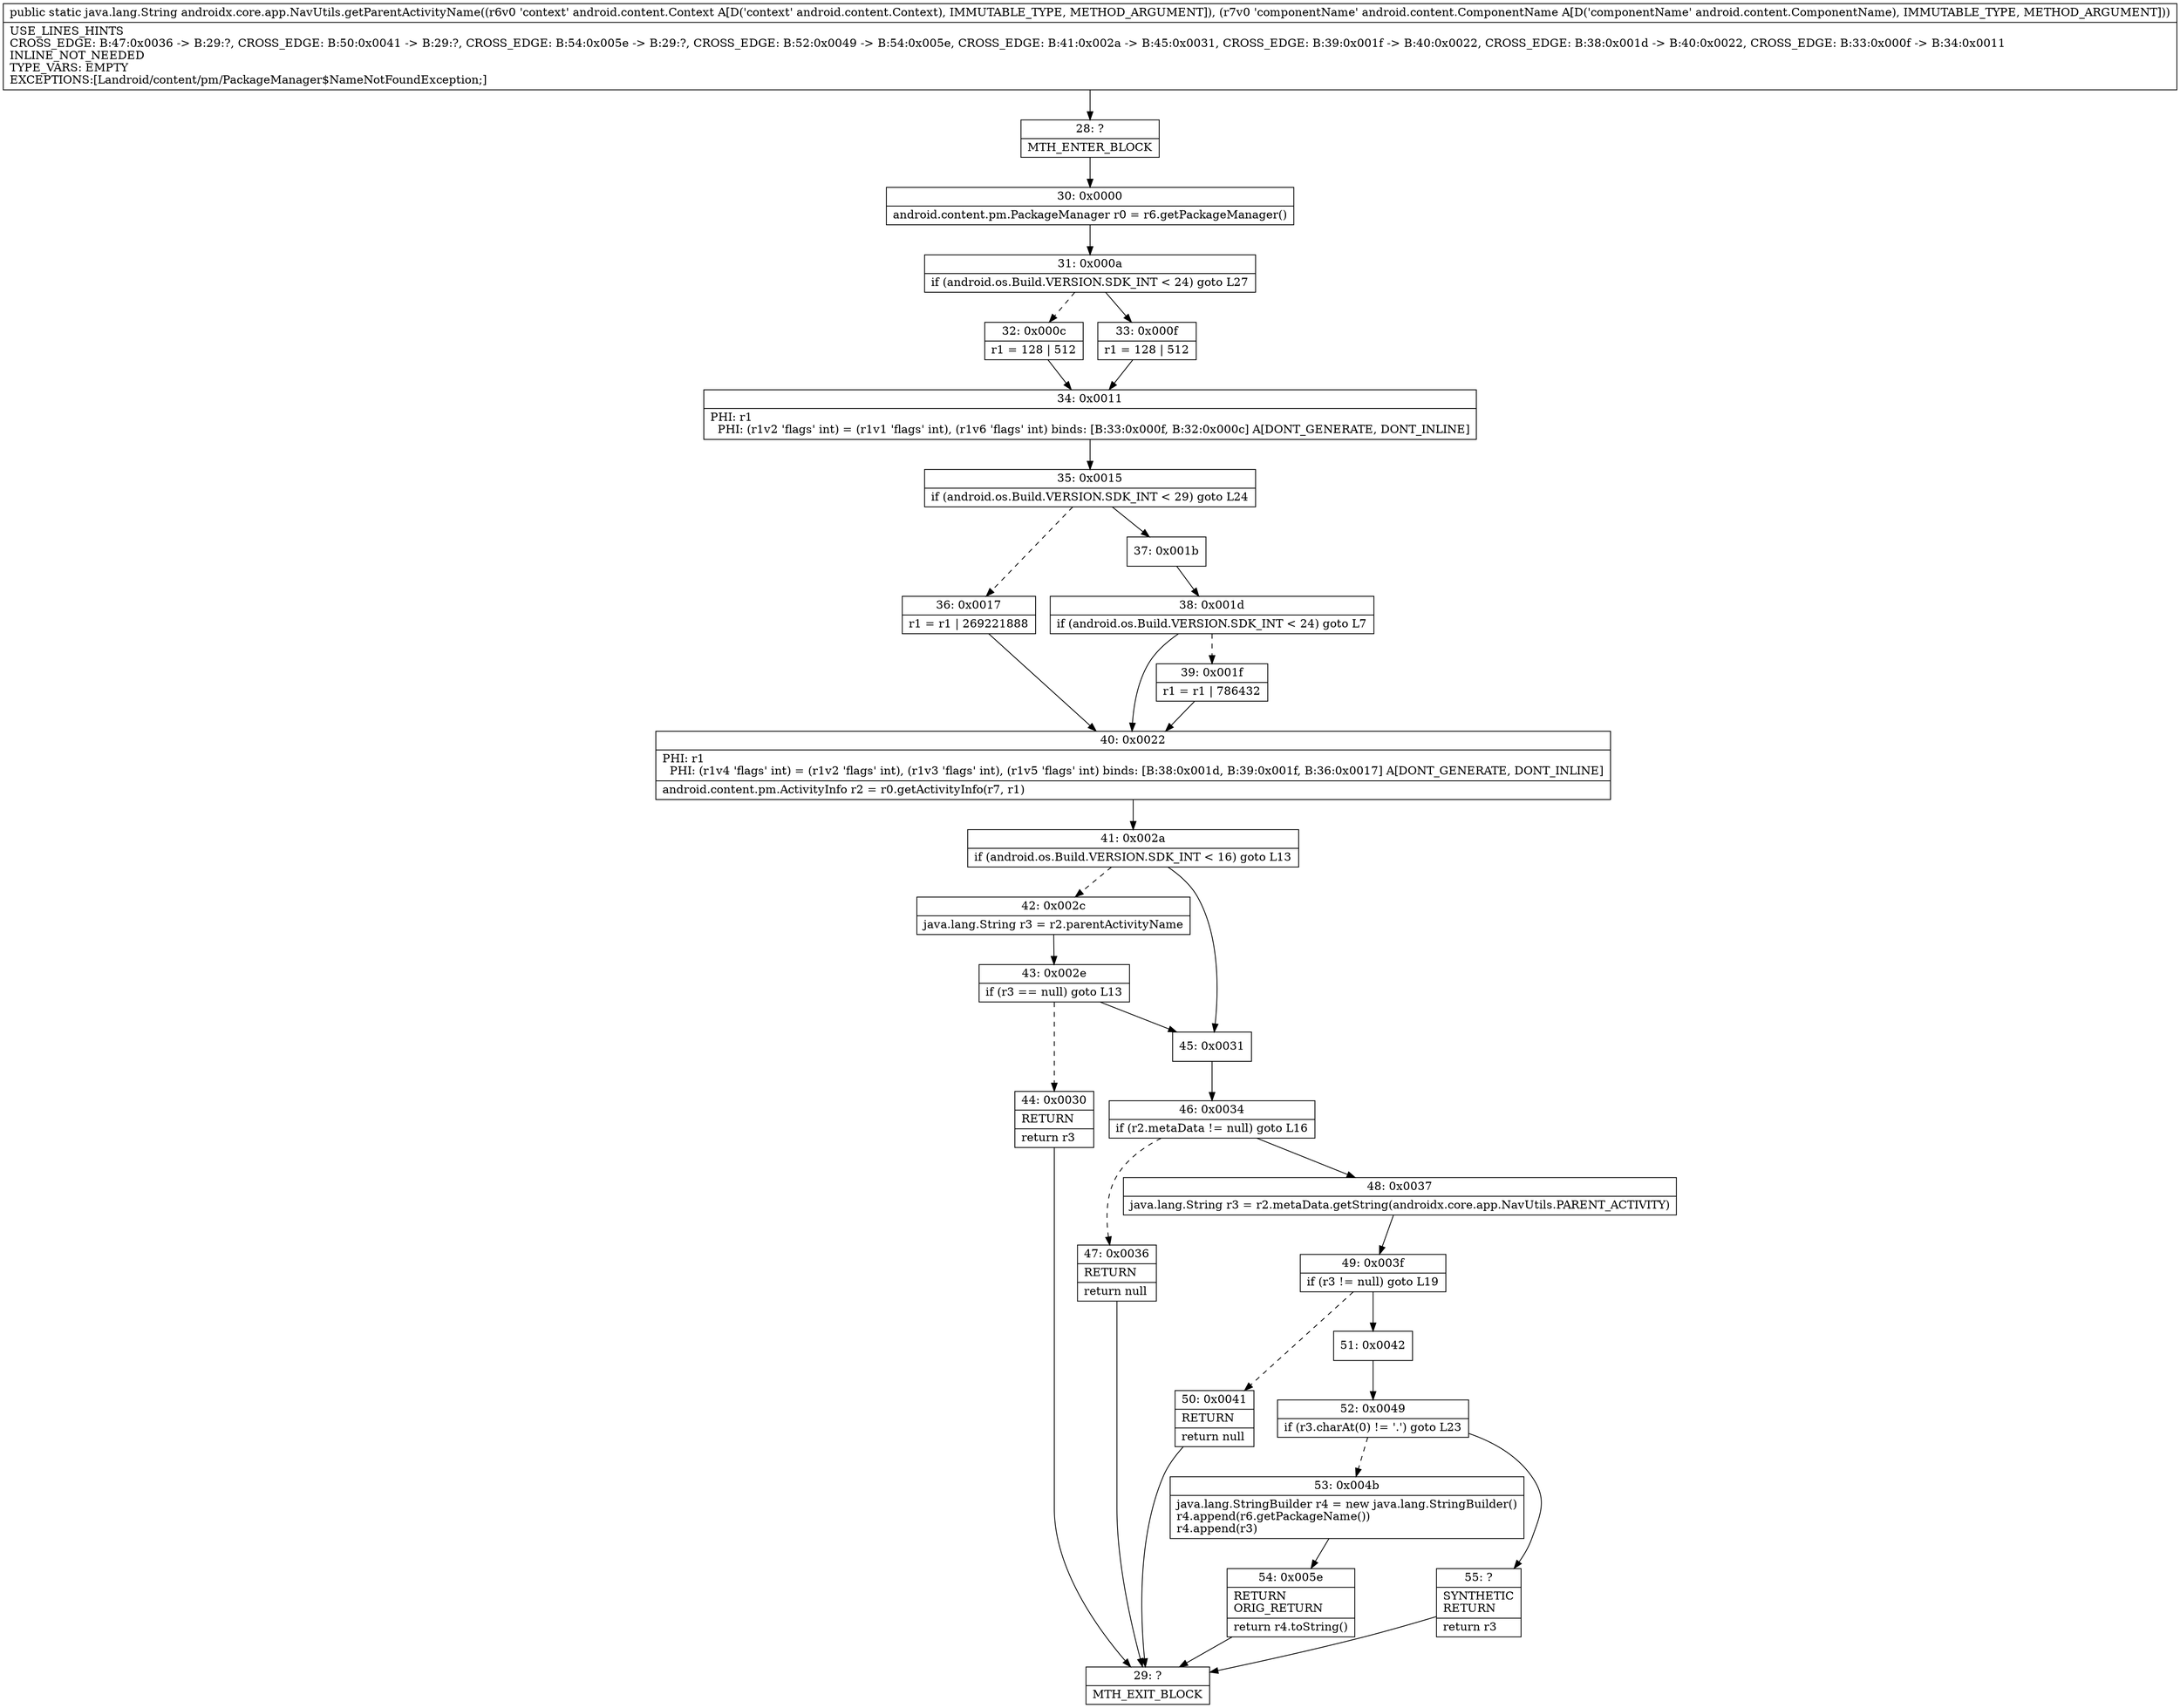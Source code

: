 digraph "CFG forandroidx.core.app.NavUtils.getParentActivityName(Landroid\/content\/Context;Landroid\/content\/ComponentName;)Ljava\/lang\/String;" {
Node_28 [shape=record,label="{28\:\ ?|MTH_ENTER_BLOCK\l}"];
Node_30 [shape=record,label="{30\:\ 0x0000|android.content.pm.PackageManager r0 = r6.getPackageManager()\l}"];
Node_31 [shape=record,label="{31\:\ 0x000a|if (android.os.Build.VERSION.SDK_INT \< 24) goto L27\l}"];
Node_32 [shape=record,label="{32\:\ 0x000c|r1 = 128 \| 512\l}"];
Node_34 [shape=record,label="{34\:\ 0x0011|PHI: r1 \l  PHI: (r1v2 'flags' int) = (r1v1 'flags' int), (r1v6 'flags' int) binds: [B:33:0x000f, B:32:0x000c] A[DONT_GENERATE, DONT_INLINE]\l}"];
Node_35 [shape=record,label="{35\:\ 0x0015|if (android.os.Build.VERSION.SDK_INT \< 29) goto L24\l}"];
Node_36 [shape=record,label="{36\:\ 0x0017|r1 = r1 \| 269221888\l}"];
Node_40 [shape=record,label="{40\:\ 0x0022|PHI: r1 \l  PHI: (r1v4 'flags' int) = (r1v2 'flags' int), (r1v3 'flags' int), (r1v5 'flags' int) binds: [B:38:0x001d, B:39:0x001f, B:36:0x0017] A[DONT_GENERATE, DONT_INLINE]\l|android.content.pm.ActivityInfo r2 = r0.getActivityInfo(r7, r1)\l}"];
Node_41 [shape=record,label="{41\:\ 0x002a|if (android.os.Build.VERSION.SDK_INT \< 16) goto L13\l}"];
Node_42 [shape=record,label="{42\:\ 0x002c|java.lang.String r3 = r2.parentActivityName\l}"];
Node_43 [shape=record,label="{43\:\ 0x002e|if (r3 == null) goto L13\l}"];
Node_44 [shape=record,label="{44\:\ 0x0030|RETURN\l|return r3\l}"];
Node_29 [shape=record,label="{29\:\ ?|MTH_EXIT_BLOCK\l}"];
Node_45 [shape=record,label="{45\:\ 0x0031}"];
Node_46 [shape=record,label="{46\:\ 0x0034|if (r2.metaData != null) goto L16\l}"];
Node_47 [shape=record,label="{47\:\ 0x0036|RETURN\l|return null\l}"];
Node_48 [shape=record,label="{48\:\ 0x0037|java.lang.String r3 = r2.metaData.getString(androidx.core.app.NavUtils.PARENT_ACTIVITY)\l}"];
Node_49 [shape=record,label="{49\:\ 0x003f|if (r3 != null) goto L19\l}"];
Node_50 [shape=record,label="{50\:\ 0x0041|RETURN\l|return null\l}"];
Node_51 [shape=record,label="{51\:\ 0x0042}"];
Node_52 [shape=record,label="{52\:\ 0x0049|if (r3.charAt(0) != '.') goto L23\l}"];
Node_53 [shape=record,label="{53\:\ 0x004b|java.lang.StringBuilder r4 = new java.lang.StringBuilder()\lr4.append(r6.getPackageName())\lr4.append(r3)\l}"];
Node_54 [shape=record,label="{54\:\ 0x005e|RETURN\lORIG_RETURN\l|return r4.toString()\l}"];
Node_55 [shape=record,label="{55\:\ ?|SYNTHETIC\lRETURN\l|return r3\l}"];
Node_37 [shape=record,label="{37\:\ 0x001b}"];
Node_38 [shape=record,label="{38\:\ 0x001d|if (android.os.Build.VERSION.SDK_INT \< 24) goto L7\l}"];
Node_39 [shape=record,label="{39\:\ 0x001f|r1 = r1 \| 786432\l}"];
Node_33 [shape=record,label="{33\:\ 0x000f|r1 = 128 \| 512\l}"];
MethodNode[shape=record,label="{public static java.lang.String androidx.core.app.NavUtils.getParentActivityName((r6v0 'context' android.content.Context A[D('context' android.content.Context), IMMUTABLE_TYPE, METHOD_ARGUMENT]), (r7v0 'componentName' android.content.ComponentName A[D('componentName' android.content.ComponentName), IMMUTABLE_TYPE, METHOD_ARGUMENT]))  | USE_LINES_HINTS\lCROSS_EDGE: B:47:0x0036 \-\> B:29:?, CROSS_EDGE: B:50:0x0041 \-\> B:29:?, CROSS_EDGE: B:54:0x005e \-\> B:29:?, CROSS_EDGE: B:52:0x0049 \-\> B:54:0x005e, CROSS_EDGE: B:41:0x002a \-\> B:45:0x0031, CROSS_EDGE: B:39:0x001f \-\> B:40:0x0022, CROSS_EDGE: B:38:0x001d \-\> B:40:0x0022, CROSS_EDGE: B:33:0x000f \-\> B:34:0x0011\lINLINE_NOT_NEEDED\lTYPE_VARS: EMPTY\lEXCEPTIONS:[Landroid\/content\/pm\/PackageManager$NameNotFoundException;]\l}"];
MethodNode -> Node_28;Node_28 -> Node_30;
Node_30 -> Node_31;
Node_31 -> Node_32[style=dashed];
Node_31 -> Node_33;
Node_32 -> Node_34;
Node_34 -> Node_35;
Node_35 -> Node_36[style=dashed];
Node_35 -> Node_37;
Node_36 -> Node_40;
Node_40 -> Node_41;
Node_41 -> Node_42[style=dashed];
Node_41 -> Node_45;
Node_42 -> Node_43;
Node_43 -> Node_44[style=dashed];
Node_43 -> Node_45;
Node_44 -> Node_29;
Node_45 -> Node_46;
Node_46 -> Node_47[style=dashed];
Node_46 -> Node_48;
Node_47 -> Node_29;
Node_48 -> Node_49;
Node_49 -> Node_50[style=dashed];
Node_49 -> Node_51;
Node_50 -> Node_29;
Node_51 -> Node_52;
Node_52 -> Node_53[style=dashed];
Node_52 -> Node_55;
Node_53 -> Node_54;
Node_54 -> Node_29;
Node_55 -> Node_29;
Node_37 -> Node_38;
Node_38 -> Node_39[style=dashed];
Node_38 -> Node_40;
Node_39 -> Node_40;
Node_33 -> Node_34;
}

